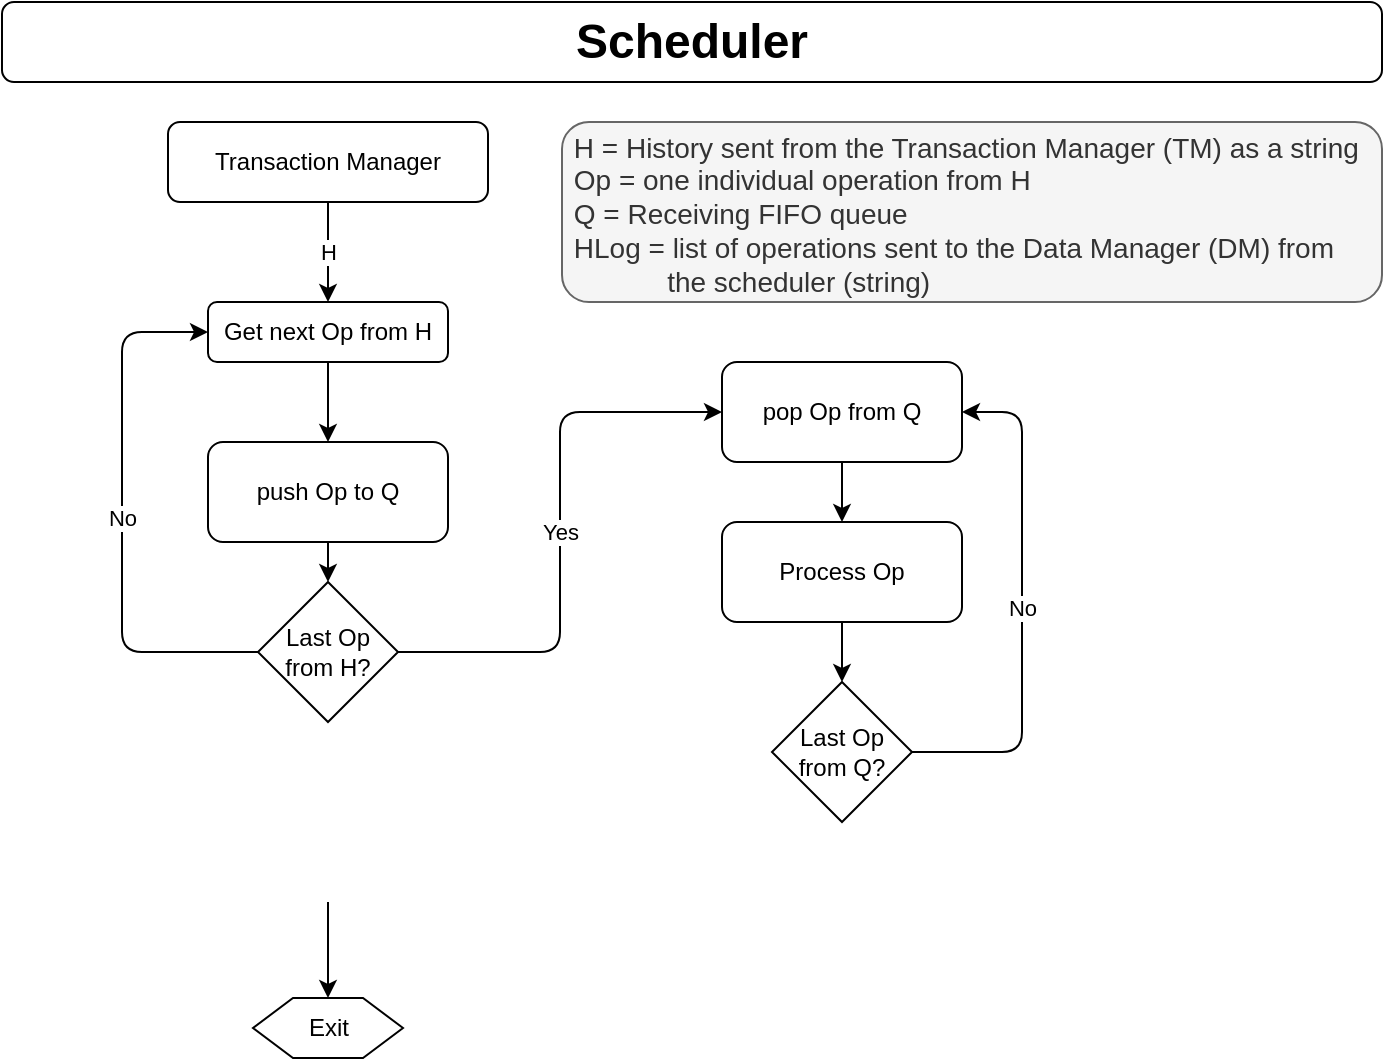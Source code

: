 <mxfile version="13.9.7" type="github">
  <diagram id="C5RBs43oDa-KdzZeNtuy" name="Page-1">
    <mxGraphModel dx="831" dy="515" grid="1" gridSize="10" guides="1" tooltips="1" connect="1" arrows="1" fold="1" page="1" pageScale="1" pageWidth="827" pageHeight="1169" math="0" shadow="0">
      <root>
        <mxCell id="WIyWlLk6GJQsqaUBKTNV-0" />
        <mxCell id="WIyWlLk6GJQsqaUBKTNV-1" parent="WIyWlLk6GJQsqaUBKTNV-0" />
        <mxCell id="WIyWlLk6GJQsqaUBKTNV-3" value="Transaction Manager" style="rounded=1;whiteSpace=wrap;html=1;fontSize=12;glass=0;strokeWidth=1;shadow=0;" parent="WIyWlLk6GJQsqaUBKTNV-1" vertex="1">
          <mxGeometry x="163" y="100" width="160" height="40" as="geometry" />
        </mxCell>
        <mxCell id="MxyfuENbYduMKJOF5cX6-17" value="Scheduler" style="rounded=1;whiteSpace=wrap;html=1;fontSize=24;glass=0;strokeWidth=1;shadow=0;fontStyle=1" parent="WIyWlLk6GJQsqaUBKTNV-1" vertex="1">
          <mxGeometry x="80" y="40" width="690" height="40" as="geometry" />
        </mxCell>
        <mxCell id="MxyfuENbYduMKJOF5cX6-45" value="&amp;nbsp;H = History sent from the Transaction Manager (TM) as a string&lt;br&gt;&amp;nbsp;Op = one individual operation from H&lt;br&gt;&amp;nbsp;Q = Receiving FIFO queue&lt;br&gt;&amp;nbsp;HLog = list of operations sent to the Data Manager (DM) from &lt;br&gt;&amp;nbsp; &amp;nbsp; &amp;nbsp; &amp;nbsp; &amp;nbsp; &amp;nbsp; &amp;nbsp;the scheduler (string)" style="text;html=1;align=left;verticalAlign=middle;whiteSpace=wrap;rounded=1;fontSize=14;labelBorderColor=none;spacingTop=2;spacingLeft=0;spacingBottom=0;spacingRight=0;spacing=2;perimeterSpacing=0;strokeWidth=1;labelPadding=-1;fillColor=#f5f5f5;strokeColor=#666666;fontColor=#333333;" parent="WIyWlLk6GJQsqaUBKTNV-1" vertex="1">
          <mxGeometry x="360" y="100" width="410" height="90" as="geometry" />
        </mxCell>
        <mxCell id="ZSIssIE1yZMaLI59TzmF-9" style="edgeStyle=orthogonalEdgeStyle;rounded=0;orthogonalLoop=1;jettySize=auto;html=1;exitX=0.5;exitY=1;exitDx=0;exitDy=0;" edge="1" parent="WIyWlLk6GJQsqaUBKTNV-1" source="jcFwn0k5lUS_TI383dsa-9" target="ZSIssIE1yZMaLI59TzmF-5">
          <mxGeometry relative="1" as="geometry" />
        </mxCell>
        <mxCell id="jcFwn0k5lUS_TI383dsa-9" value="Get next Op from H" style="rounded=1;whiteSpace=wrap;html=1;fontSize=12;glass=0;strokeWidth=1;shadow=0;" parent="WIyWlLk6GJQsqaUBKTNV-1" vertex="1">
          <mxGeometry x="183" y="190" width="120" height="30" as="geometry" />
        </mxCell>
        <mxCell id="jcFwn0k5lUS_TI383dsa-33" value="Exit" style="shape=hexagon;perimeter=hexagonPerimeter2;whiteSpace=wrap;html=1;fixedSize=1;align=center;" parent="WIyWlLk6GJQsqaUBKTNV-1" vertex="1">
          <mxGeometry x="205.5" y="538" width="75" height="30" as="geometry" />
        </mxCell>
        <mxCell id="ZSIssIE1yZMaLI59TzmF-0" value="" style="endArrow=classic;html=1;" edge="1" parent="WIyWlLk6GJQsqaUBKTNV-1" source="WIyWlLk6GJQsqaUBKTNV-3" target="jcFwn0k5lUS_TI383dsa-9">
          <mxGeometry relative="1" as="geometry">
            <mxPoint x="320" y="200" as="sourcePoint" />
            <mxPoint x="420" y="200" as="targetPoint" />
          </mxGeometry>
        </mxCell>
        <mxCell id="ZSIssIE1yZMaLI59TzmF-1" value="H" style="edgeLabel;resizable=0;html=1;align=center;verticalAlign=middle;" connectable="0" vertex="1" parent="ZSIssIE1yZMaLI59TzmF-0">
          <mxGeometry relative="1" as="geometry" />
        </mxCell>
        <mxCell id="ZSIssIE1yZMaLI59TzmF-22" style="edgeStyle=orthogonalEdgeStyle;rounded=0;orthogonalLoop=1;jettySize=auto;html=1;exitX=0.5;exitY=1;exitDx=0;exitDy=0;entryX=0.5;entryY=0;entryDx=0;entryDy=0;" edge="1" parent="WIyWlLk6GJQsqaUBKTNV-1" source="ZSIssIE1yZMaLI59TzmF-2" target="ZSIssIE1yZMaLI59TzmF-18">
          <mxGeometry relative="1" as="geometry" />
        </mxCell>
        <mxCell id="ZSIssIE1yZMaLI59TzmF-2" value="pop Op from Q" style="rounded=1;whiteSpace=wrap;html=1;fontSize=12;glass=0;strokeWidth=1;shadow=0;" vertex="1" parent="WIyWlLk6GJQsqaUBKTNV-1">
          <mxGeometry x="440" y="220" width="120" height="50" as="geometry" />
        </mxCell>
        <mxCell id="ZSIssIE1yZMaLI59TzmF-4" value="" style="endArrow=classic;html=1;entryX=0.5;entryY=0;entryDx=0;entryDy=0;" edge="1" parent="WIyWlLk6GJQsqaUBKTNV-1" target="jcFwn0k5lUS_TI383dsa-33">
          <mxGeometry width="50" height="50" relative="1" as="geometry">
            <mxPoint x="243" y="490" as="sourcePoint" />
            <mxPoint x="253" y="438" as="targetPoint" />
          </mxGeometry>
        </mxCell>
        <mxCell id="ZSIssIE1yZMaLI59TzmF-10" style="edgeStyle=orthogonalEdgeStyle;rounded=0;orthogonalLoop=1;jettySize=auto;html=1;exitX=0.5;exitY=1;exitDx=0;exitDy=0;entryX=0.5;entryY=0;entryDx=0;entryDy=0;" edge="1" parent="WIyWlLk6GJQsqaUBKTNV-1" source="ZSIssIE1yZMaLI59TzmF-5" target="ZSIssIE1yZMaLI59TzmF-6">
          <mxGeometry relative="1" as="geometry" />
        </mxCell>
        <mxCell id="ZSIssIE1yZMaLI59TzmF-5" value="push Op to Q" style="rounded=1;whiteSpace=wrap;html=1;fontSize=12;glass=0;strokeWidth=1;shadow=0;" vertex="1" parent="WIyWlLk6GJQsqaUBKTNV-1">
          <mxGeometry x="183" y="260" width="120" height="50" as="geometry" />
        </mxCell>
        <mxCell id="ZSIssIE1yZMaLI59TzmF-6" value="Last Op from H?" style="rhombus;whiteSpace=wrap;html=1;" vertex="1" parent="WIyWlLk6GJQsqaUBKTNV-1">
          <mxGeometry x="208" y="330" width="70" height="70" as="geometry" />
        </mxCell>
        <mxCell id="ZSIssIE1yZMaLI59TzmF-12" value="" style="endArrow=classic;html=1;exitX=1;exitY=0.5;exitDx=0;exitDy=0;entryX=0;entryY=0.5;entryDx=0;entryDy=0;edgeStyle=orthogonalEdgeStyle;" edge="1" parent="WIyWlLk6GJQsqaUBKTNV-1" source="ZSIssIE1yZMaLI59TzmF-6" target="ZSIssIE1yZMaLI59TzmF-2">
          <mxGeometry relative="1" as="geometry">
            <mxPoint x="320" y="510" as="sourcePoint" />
            <mxPoint x="420" y="510" as="targetPoint" />
          </mxGeometry>
        </mxCell>
        <mxCell id="ZSIssIE1yZMaLI59TzmF-13" value="Yes" style="edgeLabel;resizable=0;html=1;align=center;verticalAlign=middle;" connectable="0" vertex="1" parent="ZSIssIE1yZMaLI59TzmF-12">
          <mxGeometry relative="1" as="geometry" />
        </mxCell>
        <mxCell id="ZSIssIE1yZMaLI59TzmF-16" value="" style="endArrow=classic;html=1;exitX=0;exitY=0.5;exitDx=0;exitDy=0;edgeStyle=orthogonalEdgeStyle;entryX=0;entryY=0.5;entryDx=0;entryDy=0;" edge="1" parent="WIyWlLk6GJQsqaUBKTNV-1" source="ZSIssIE1yZMaLI59TzmF-6" target="jcFwn0k5lUS_TI383dsa-9">
          <mxGeometry relative="1" as="geometry">
            <mxPoint x="320" y="410" as="sourcePoint" />
            <mxPoint x="70" y="365" as="targetPoint" />
            <Array as="points">
              <mxPoint x="140" y="365" />
              <mxPoint x="140" y="205" />
            </Array>
          </mxGeometry>
        </mxCell>
        <mxCell id="ZSIssIE1yZMaLI59TzmF-17" value="No" style="edgeLabel;resizable=0;html=1;align=center;verticalAlign=middle;" connectable="0" vertex="1" parent="ZSIssIE1yZMaLI59TzmF-16">
          <mxGeometry relative="1" as="geometry" />
        </mxCell>
        <mxCell id="ZSIssIE1yZMaLI59TzmF-23" style="edgeStyle=orthogonalEdgeStyle;rounded=0;orthogonalLoop=1;jettySize=auto;html=1;exitX=0.5;exitY=1;exitDx=0;exitDy=0;entryX=0.5;entryY=0;entryDx=0;entryDy=0;" edge="1" parent="WIyWlLk6GJQsqaUBKTNV-1" source="ZSIssIE1yZMaLI59TzmF-18" target="ZSIssIE1yZMaLI59TzmF-19">
          <mxGeometry relative="1" as="geometry" />
        </mxCell>
        <mxCell id="ZSIssIE1yZMaLI59TzmF-18" value="Process Op" style="rounded=1;whiteSpace=wrap;html=1;fontSize=12;glass=0;strokeWidth=1;shadow=0;" vertex="1" parent="WIyWlLk6GJQsqaUBKTNV-1">
          <mxGeometry x="440" y="300" width="120" height="50" as="geometry" />
        </mxCell>
        <mxCell id="ZSIssIE1yZMaLI59TzmF-19" value="Last Op from Q?" style="rhombus;whiteSpace=wrap;html=1;" vertex="1" parent="WIyWlLk6GJQsqaUBKTNV-1">
          <mxGeometry x="465" y="380" width="70" height="70" as="geometry" />
        </mxCell>
        <mxCell id="ZSIssIE1yZMaLI59TzmF-20" value="" style="endArrow=classic;html=1;exitX=1;exitY=0.5;exitDx=0;exitDy=0;entryX=1;entryY=0.5;entryDx=0;entryDy=0;edgeStyle=orthogonalEdgeStyle;" edge="1" parent="WIyWlLk6GJQsqaUBKTNV-1" source="ZSIssIE1yZMaLI59TzmF-19" target="ZSIssIE1yZMaLI59TzmF-2">
          <mxGeometry relative="1" as="geometry">
            <mxPoint x="320" y="410" as="sourcePoint" />
            <mxPoint x="420" y="410" as="targetPoint" />
            <Array as="points">
              <mxPoint x="590" y="415" />
              <mxPoint x="590" y="245" />
            </Array>
          </mxGeometry>
        </mxCell>
        <mxCell id="ZSIssIE1yZMaLI59TzmF-21" value="No" style="edgeLabel;resizable=0;html=1;align=center;verticalAlign=middle;" connectable="0" vertex="1" parent="ZSIssIE1yZMaLI59TzmF-20">
          <mxGeometry relative="1" as="geometry" />
        </mxCell>
      </root>
    </mxGraphModel>
  </diagram>
</mxfile>
